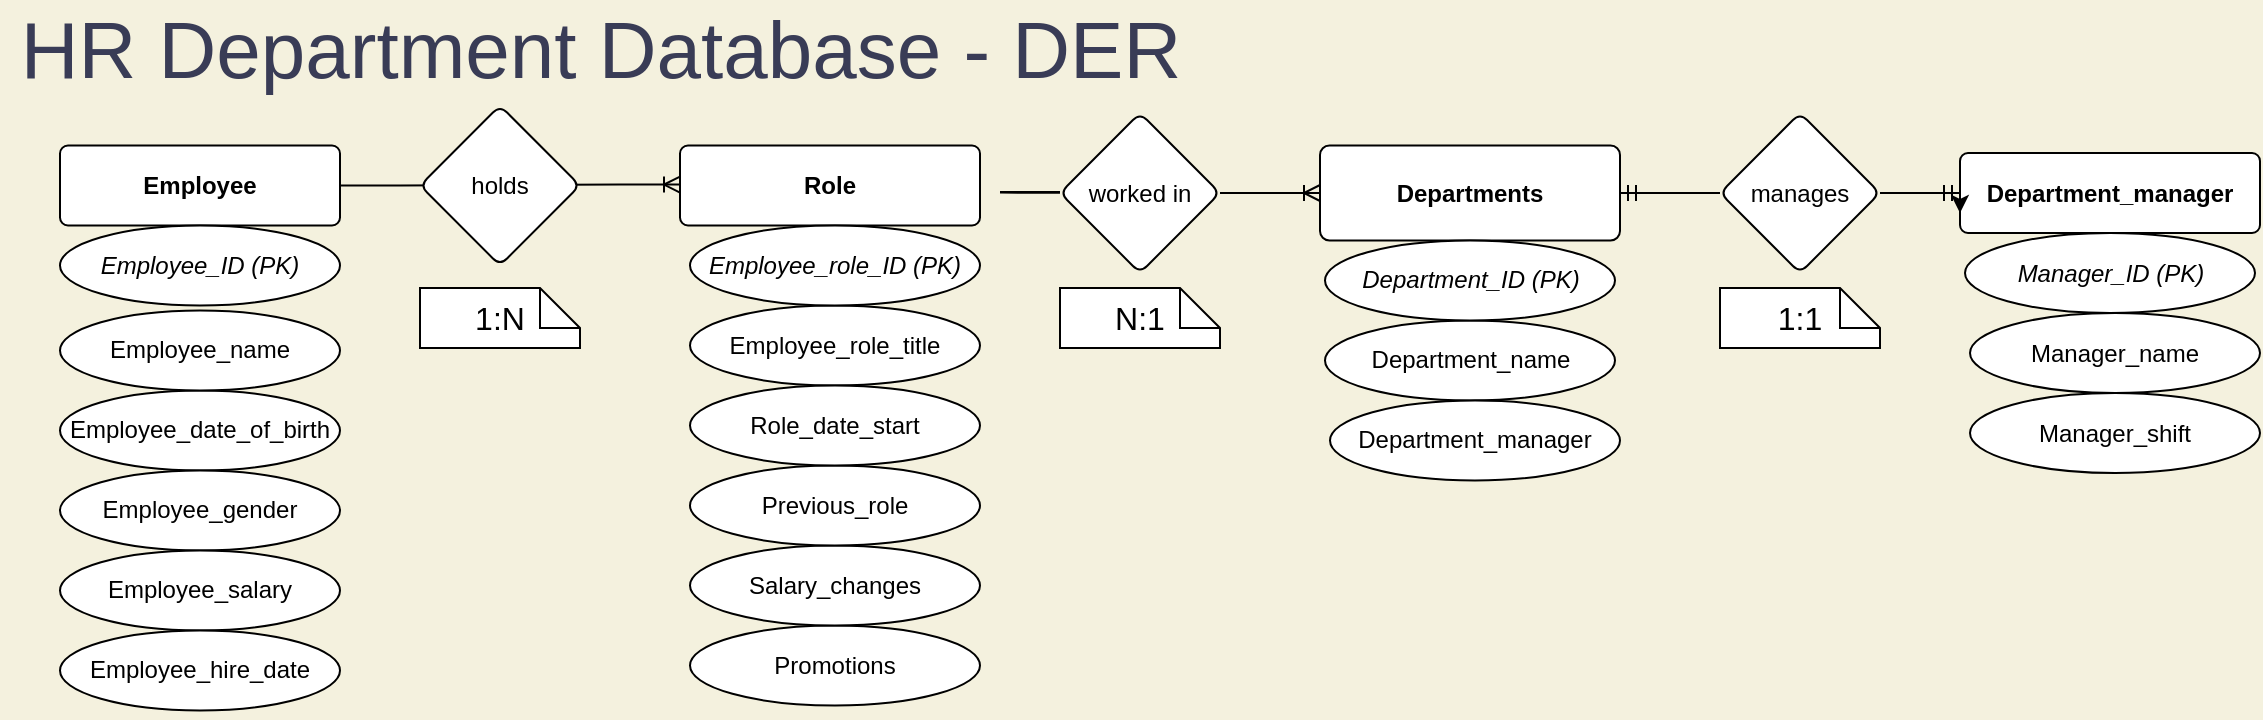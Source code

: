 <mxfile version="15.5.8" type="github">
  <diagram name="Page-1" id="a7904f86-f2b4-8e86-fa97-74104820619b">
    <mxGraphModel dx="1240" dy="643" grid="1" gridSize="10" guides="1" tooltips="1" connect="1" arrows="1" fold="1" page="1" pageScale="1" pageWidth="1600" pageHeight="900" background="#F4F1DE" math="0" shadow="0">
      <root>
        <mxCell id="0" />
        <mxCell id="1" parent="0" />
        <mxCell id="e3raqFH5HiRqm9mPKhRc-3" value="&lt;font style=&quot;font-size: 40px&quot;&gt;HR Department Database - DER&lt;/font&gt;" style="text;html=1;resizable=0;autosize=1;align=center;verticalAlign=middle;points=[];fillColor=none;strokeColor=none;fontColor=#393C56;rounded=1;sketch=1;" parent="1" vertex="1">
          <mxGeometry x="30" y="15" width="600" height="30" as="geometry" />
        </mxCell>
        <mxCell id="hZx71IKOhUPCRJcw6M9n-52" style="edgeStyle=orthogonalEdgeStyle;rounded=0;orthogonalLoop=1;jettySize=auto;html=1;exitX=0.5;exitY=1;exitDx=0;exitDy=0;" parent="1" edge="1">
          <mxGeometry relative="1" as="geometry">
            <mxPoint x="550" y="356.25" as="sourcePoint" />
            <mxPoint x="550" y="356.25" as="targetPoint" />
          </mxGeometry>
        </mxCell>
        <mxCell id="nj0aj4-7wqTGS0bk_ivH-1" value="&lt;b&gt;Employee&lt;/b&gt;" style="rounded=1;arcSize=10;whiteSpace=wrap;html=1;align=center;" vertex="1" parent="1">
          <mxGeometry x="60" y="78.75" width="140" height="40" as="geometry" />
        </mxCell>
        <mxCell id="nj0aj4-7wqTGS0bk_ivH-2" value="&lt;i&gt;Employee_ID (PK)&lt;/i&gt;" style="ellipse;whiteSpace=wrap;html=1;align=center;" vertex="1" parent="1">
          <mxGeometry x="60" y="118.75" width="140" height="40" as="geometry" />
        </mxCell>
        <mxCell id="nj0aj4-7wqTGS0bk_ivH-8" value="Employee_date_of_birth" style="ellipse;whiteSpace=wrap;html=1;align=center;" vertex="1" parent="1">
          <mxGeometry x="60" y="201.25" width="140" height="40" as="geometry" />
        </mxCell>
        <mxCell id="nj0aj4-7wqTGS0bk_ivH-9" value="Employee_name" style="ellipse;whiteSpace=wrap;html=1;align=center;" vertex="1" parent="1">
          <mxGeometry x="60" y="161.25" width="140" height="40" as="geometry" />
        </mxCell>
        <mxCell id="nj0aj4-7wqTGS0bk_ivH-10" value="Employee_gender" style="ellipse;whiteSpace=wrap;html=1;align=center;" vertex="1" parent="1">
          <mxGeometry x="60" y="241.25" width="140" height="40" as="geometry" />
        </mxCell>
        <mxCell id="nj0aj4-7wqTGS0bk_ivH-11" value="Employee_salary" style="ellipse;whiteSpace=wrap;html=1;align=center;" vertex="1" parent="1">
          <mxGeometry x="60" y="281.25" width="140" height="40" as="geometry" />
        </mxCell>
        <mxCell id="nj0aj4-7wqTGS0bk_ivH-12" value="Employee_hire_date" style="ellipse;whiteSpace=wrap;html=1;align=center;" vertex="1" parent="1">
          <mxGeometry x="60" y="321.25" width="140" height="40" as="geometry" />
        </mxCell>
        <mxCell id="nj0aj4-7wqTGS0bk_ivH-13" value="Employee_role_title" style="ellipse;whiteSpace=wrap;html=1;align=center;" vertex="1" parent="1">
          <mxGeometry x="375" y="158.75" width="145" height="40" as="geometry" />
        </mxCell>
        <mxCell id="nj0aj4-7wqTGS0bk_ivH-16" value="&lt;b&gt;Role&lt;/b&gt;" style="rounded=1;arcSize=10;whiteSpace=wrap;html=1;align=center;" vertex="1" parent="1">
          <mxGeometry x="370" y="78.75" width="150" height="40" as="geometry" />
        </mxCell>
        <mxCell id="nj0aj4-7wqTGS0bk_ivH-20" value="Manager_name" style="ellipse;whiteSpace=wrap;html=1;align=center;" vertex="1" parent="1">
          <mxGeometry x="1015" y="162.5" width="145" height="40" as="geometry" />
        </mxCell>
        <mxCell id="nj0aj4-7wqTGS0bk_ivH-21" value="&lt;i&gt;Employee_role_ID (PK)&lt;/i&gt;" style="ellipse;whiteSpace=wrap;html=1;align=center;" vertex="1" parent="1">
          <mxGeometry x="375" y="118.75" width="145" height="40" as="geometry" />
        </mxCell>
        <mxCell id="nj0aj4-7wqTGS0bk_ivH-22" value="&lt;i&gt;Manager_ID (PK)&lt;/i&gt;" style="ellipse;whiteSpace=wrap;html=1;align=center;" vertex="1" parent="1">
          <mxGeometry x="1012.5" y="122.5" width="145" height="40" as="geometry" />
        </mxCell>
        <mxCell id="nj0aj4-7wqTGS0bk_ivH-23" value="Promotions" style="ellipse;whiteSpace=wrap;html=1;align=center;" vertex="1" parent="1">
          <mxGeometry x="375" y="318.75" width="145" height="40" as="geometry" />
        </mxCell>
        <mxCell id="nj0aj4-7wqTGS0bk_ivH-24" value="Salary_changes" style="ellipse;whiteSpace=wrap;html=1;align=center;" vertex="1" parent="1">
          <mxGeometry x="375" y="278.75" width="145" height="40" as="geometry" />
        </mxCell>
        <mxCell id="nj0aj4-7wqTGS0bk_ivH-25" value="Previous_role" style="ellipse;whiteSpace=wrap;html=1;align=center;" vertex="1" parent="1">
          <mxGeometry x="375" y="238.75" width="145" height="40" as="geometry" />
        </mxCell>
        <mxCell id="nj0aj4-7wqTGS0bk_ivH-26" value="Role_date_start" style="ellipse;whiteSpace=wrap;html=1;align=center;" vertex="1" parent="1">
          <mxGeometry x="375" y="198.75" width="145" height="40" as="geometry" />
        </mxCell>
        <mxCell id="nj0aj4-7wqTGS0bk_ivH-27" value="&lt;b&gt;Department_manager&lt;/b&gt;" style="rounded=1;arcSize=10;whiteSpace=wrap;html=1;align=center;" vertex="1" parent="1">
          <mxGeometry x="1010" y="82.5" width="150" height="40" as="geometry" />
        </mxCell>
        <mxCell id="nj0aj4-7wqTGS0bk_ivH-30" value="Manager_shift" style="ellipse;whiteSpace=wrap;html=1;align=center;" vertex="1" parent="1">
          <mxGeometry x="1015" y="202.5" width="145" height="40" as="geometry" />
        </mxCell>
        <mxCell id="nj0aj4-7wqTGS0bk_ivH-46" value="&lt;b&gt;Departments&lt;/b&gt;" style="rounded=1;arcSize=10;whiteSpace=wrap;html=1;align=center;" vertex="1" parent="1">
          <mxGeometry x="690" y="78.75" width="150" height="47.5" as="geometry" />
        </mxCell>
        <mxCell id="nj0aj4-7wqTGS0bk_ivH-47" value="Department_name" style="ellipse;whiteSpace=wrap;html=1;align=center;" vertex="1" parent="1">
          <mxGeometry x="692.5" y="166.25" width="145" height="40" as="geometry" />
        </mxCell>
        <mxCell id="nj0aj4-7wqTGS0bk_ivH-48" value="&lt;i&gt;Department_ID (PK)&lt;/i&gt;" style="ellipse;whiteSpace=wrap;html=1;align=center;" vertex="1" parent="1">
          <mxGeometry x="692.5" y="126.25" width="145" height="40" as="geometry" />
        </mxCell>
        <mxCell id="nj0aj4-7wqTGS0bk_ivH-49" value="Department_manager" style="ellipse;whiteSpace=wrap;html=1;align=center;" vertex="1" parent="1">
          <mxGeometry x="695" y="206.25" width="145" height="40" as="geometry" />
        </mxCell>
        <mxCell id="nj0aj4-7wqTGS0bk_ivH-56" value="" style="edgeStyle=entityRelationEdgeStyle;fontSize=12;html=1;endArrow=ERoneToMany;rounded=0;entryX=0.375;entryY=0.641;entryDx=0;entryDy=0;entryPerimeter=0;exitX=1;exitY=0.5;exitDx=0;exitDy=0;" edge="1" parent="1" source="nj0aj4-7wqTGS0bk_ivH-1">
          <mxGeometry width="100" height="100" relative="1" as="geometry">
            <mxPoint x="210" y="98.25" as="sourcePoint" />
            <mxPoint x="370" y="98.28" as="targetPoint" />
          </mxGeometry>
        </mxCell>
        <mxCell id="nj0aj4-7wqTGS0bk_ivH-57" value="holds" style="rhombus;whiteSpace=wrap;html=1;rounded=1;arcSize=10;" vertex="1" parent="1">
          <mxGeometry x="240" y="58.75" width="80" height="80" as="geometry" />
        </mxCell>
        <mxCell id="nj0aj4-7wqTGS0bk_ivH-68" value="" style="edgeStyle=entityRelationEdgeStyle;fontSize=12;html=1;endArrow=ERmandOne;startArrow=none;rounded=0;entryX=0;entryY=0.5;entryDx=0;entryDy=0;exitX=1;exitY=0.5;exitDx=0;exitDy=0;" edge="1" parent="1" source="nj0aj4-7wqTGS0bk_ivH-50" target="nj0aj4-7wqTGS0bk_ivH-27">
          <mxGeometry width="100" height="100" relative="1" as="geometry">
            <mxPoint x="860" y="201.25" as="sourcePoint" />
            <mxPoint x="960" y="101.25" as="targetPoint" />
          </mxGeometry>
        </mxCell>
        <mxCell id="nj0aj4-7wqTGS0bk_ivH-69" style="edgeStyle=orthogonalEdgeStyle;rounded=0;orthogonalLoop=1;jettySize=auto;html=1;exitX=0;exitY=0.5;exitDx=0;exitDy=0;entryX=0;entryY=0.75;entryDx=0;entryDy=0;" edge="1" parent="1" source="nj0aj4-7wqTGS0bk_ivH-27" target="nj0aj4-7wqTGS0bk_ivH-27">
          <mxGeometry relative="1" as="geometry" />
        </mxCell>
        <mxCell id="nj0aj4-7wqTGS0bk_ivH-50" value="manages" style="rhombus;whiteSpace=wrap;html=1;rounded=1;arcSize=10;" vertex="1" parent="1">
          <mxGeometry x="890" y="62.5" width="80" height="80" as="geometry" />
        </mxCell>
        <mxCell id="nj0aj4-7wqTGS0bk_ivH-72" value="" style="edgeStyle=entityRelationEdgeStyle;fontSize=12;html=1;endArrow=none;startArrow=ERmandOne;rounded=0;entryX=0;entryY=0.5;entryDx=0;entryDy=0;exitX=1;exitY=0.5;exitDx=0;exitDy=0;" edge="1" parent="1" source="nj0aj4-7wqTGS0bk_ivH-46" target="nj0aj4-7wqTGS0bk_ivH-50">
          <mxGeometry width="100" height="100" relative="1" as="geometry">
            <mxPoint x="840" y="102.5" as="sourcePoint" />
            <mxPoint x="1010" y="102.5" as="targetPoint" />
          </mxGeometry>
        </mxCell>
        <mxCell id="nj0aj4-7wqTGS0bk_ivH-77" value="" style="edgeStyle=entityRelationEdgeStyle;fontSize=12;html=1;endArrow=ERoneToMany;rounded=0;entryX=0;entryY=0.5;entryDx=0;entryDy=0;startArrow=none;" edge="1" parent="1" source="nj0aj4-7wqTGS0bk_ivH-52" target="nj0aj4-7wqTGS0bk_ivH-46">
          <mxGeometry width="100" height="100" relative="1" as="geometry">
            <mxPoint x="530" y="102" as="sourcePoint" />
            <mxPoint x="680" y="102" as="targetPoint" />
          </mxGeometry>
        </mxCell>
        <mxCell id="nj0aj4-7wqTGS0bk_ivH-52" value="worked in" style="rhombus;whiteSpace=wrap;html=1;rounded=1;arcSize=10;" vertex="1" parent="1">
          <mxGeometry x="560" y="62.5" width="80" height="80" as="geometry" />
        </mxCell>
        <mxCell id="nj0aj4-7wqTGS0bk_ivH-79" value="" style="edgeStyle=entityRelationEdgeStyle;fontSize=12;html=1;endArrow=none;rounded=0;entryX=0;entryY=0.5;entryDx=0;entryDy=0;" edge="1" parent="1" target="nj0aj4-7wqTGS0bk_ivH-52">
          <mxGeometry width="100" height="100" relative="1" as="geometry">
            <mxPoint x="530" y="102" as="sourcePoint" />
            <mxPoint x="690.0" y="102.5" as="targetPoint" />
          </mxGeometry>
        </mxCell>
        <mxCell id="nj0aj4-7wqTGS0bk_ivH-81" value="&lt;font style=&quot;font-size: 16px&quot;&gt;1:N&lt;/font&gt;" style="shape=note;size=20;whiteSpace=wrap;html=1;" vertex="1" parent="1">
          <mxGeometry x="240" y="150" width="80" height="30" as="geometry" />
        </mxCell>
        <mxCell id="nj0aj4-7wqTGS0bk_ivH-82" value="&lt;font style=&quot;font-size: 16px&quot;&gt;N:1&lt;/font&gt;" style="shape=note;size=20;whiteSpace=wrap;html=1;" vertex="1" parent="1">
          <mxGeometry x="560" y="150" width="80" height="30" as="geometry" />
        </mxCell>
        <mxCell id="nj0aj4-7wqTGS0bk_ivH-83" value="&lt;font style=&quot;font-size: 16px&quot;&gt;1:1&lt;/font&gt;" style="shape=note;size=20;whiteSpace=wrap;html=1;" vertex="1" parent="1">
          <mxGeometry x="890" y="150" width="80" height="30" as="geometry" />
        </mxCell>
      </root>
    </mxGraphModel>
  </diagram>
</mxfile>
